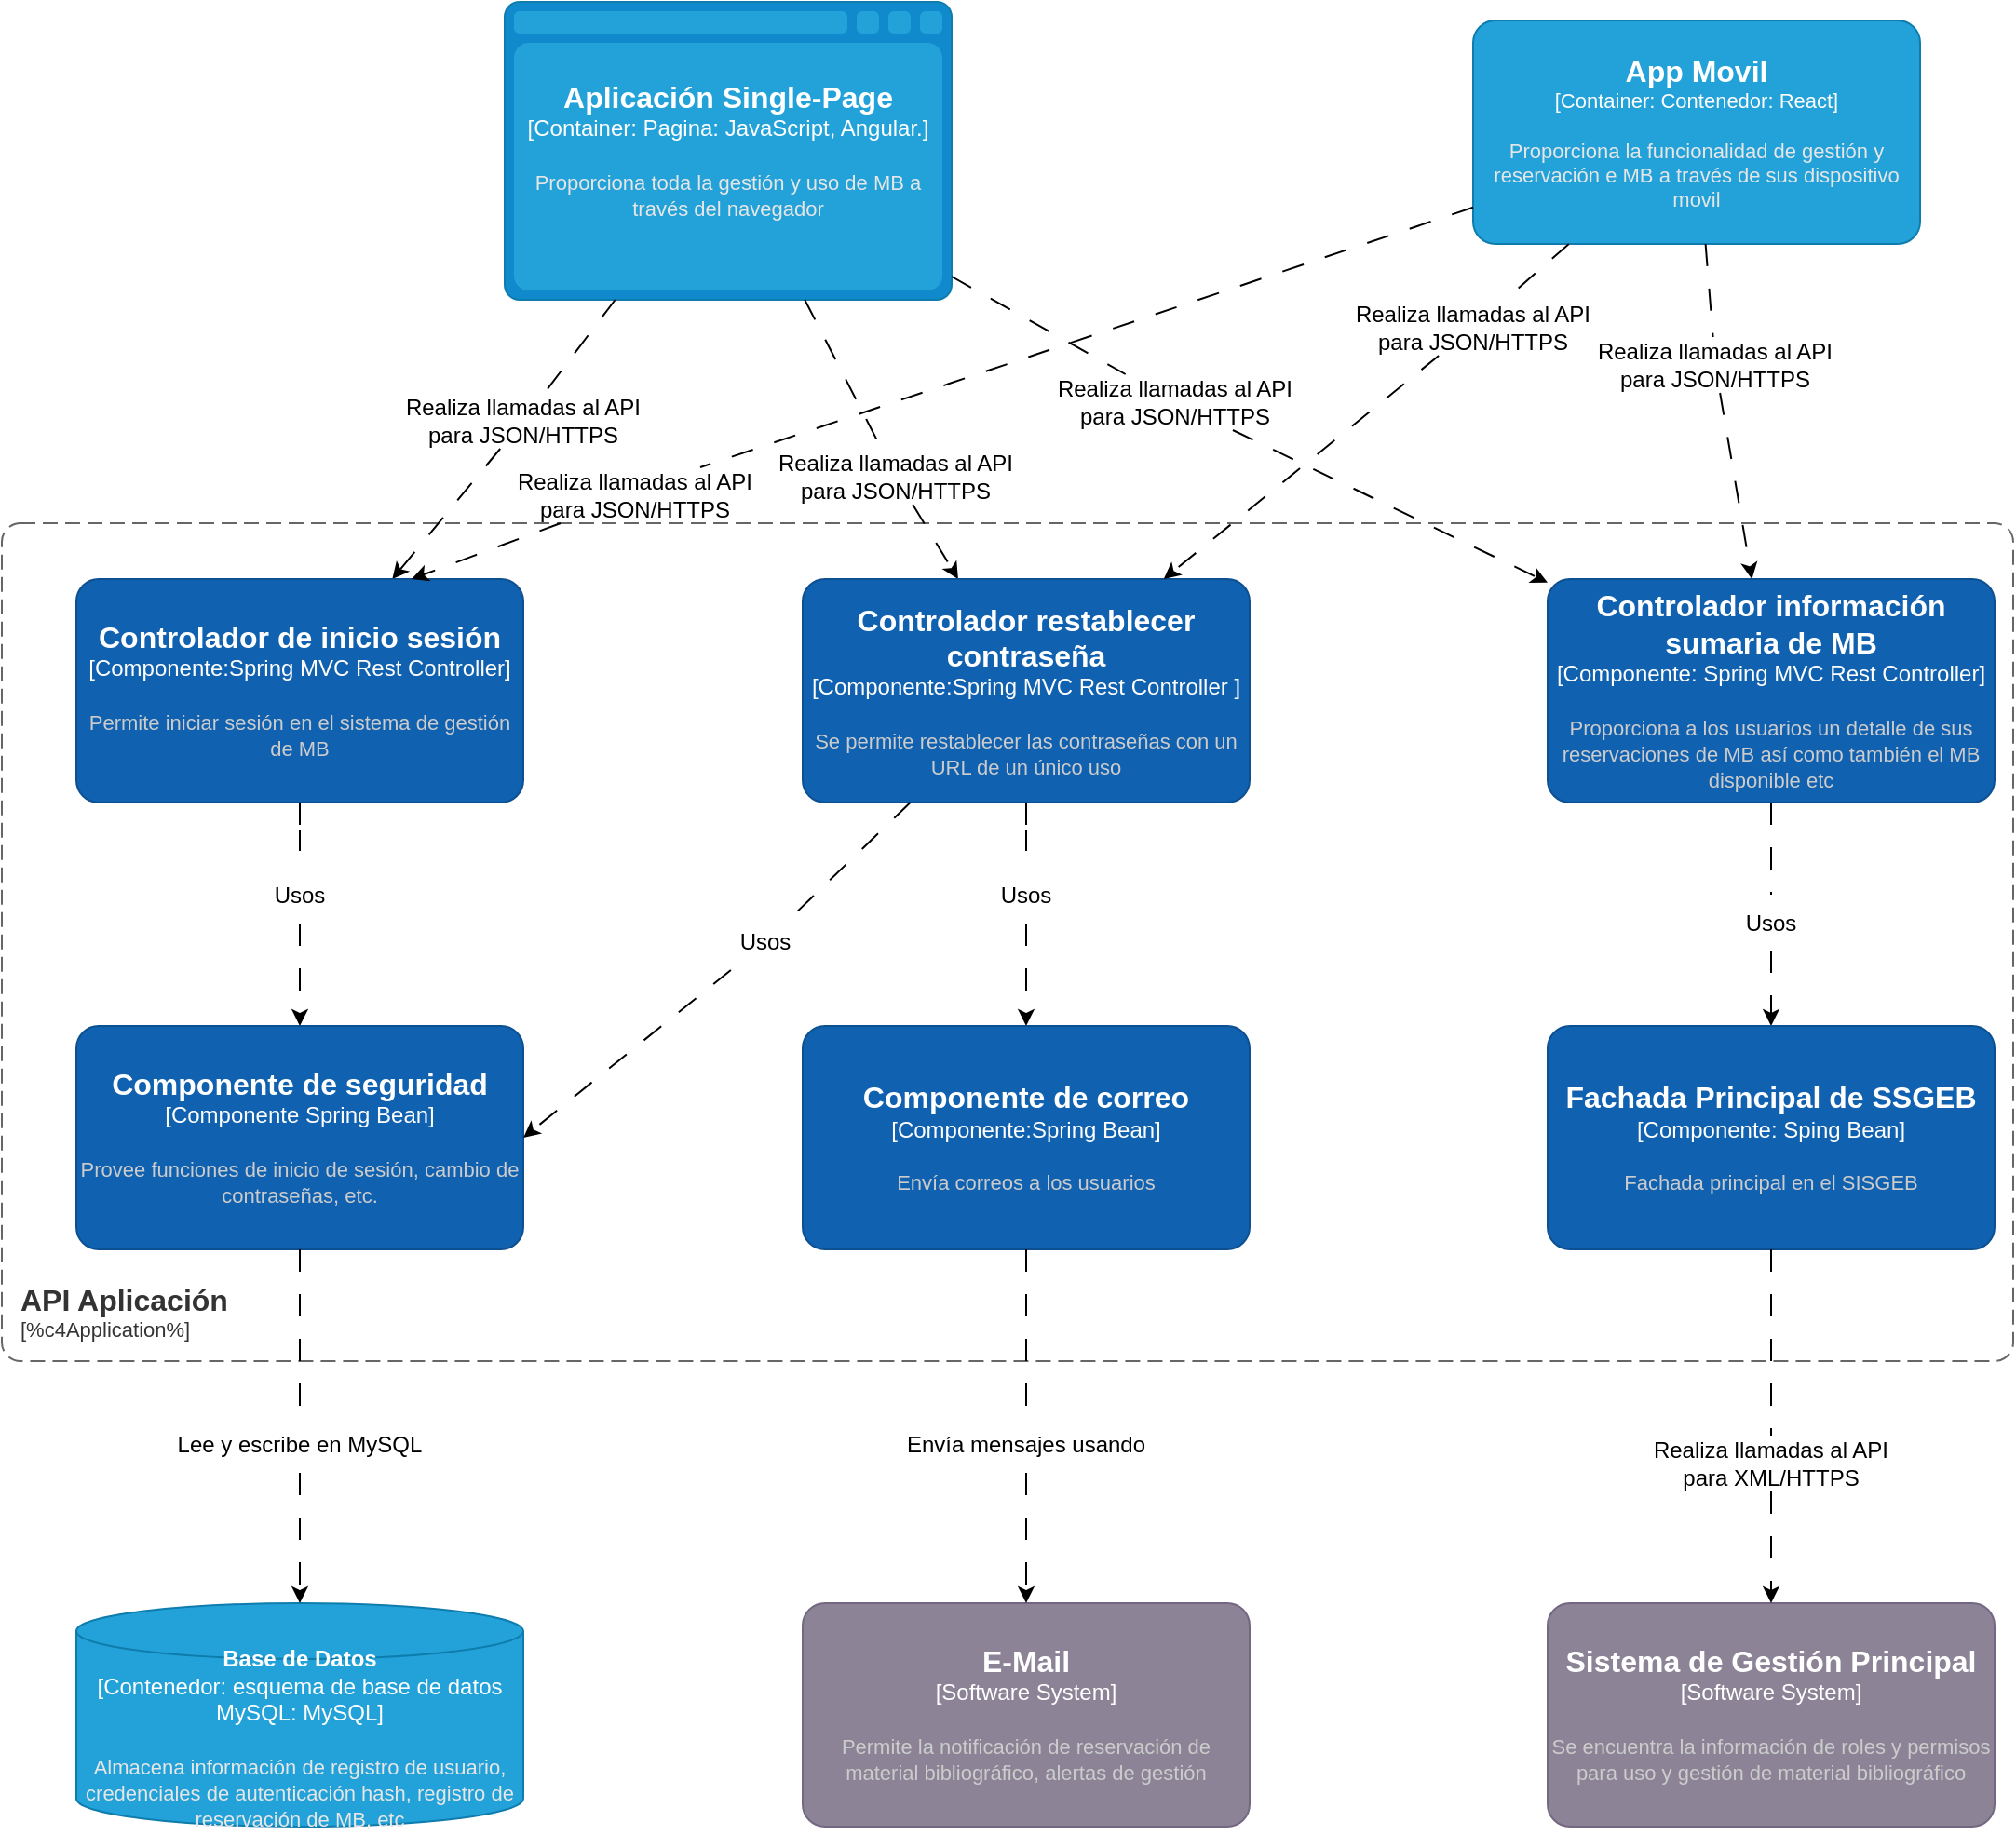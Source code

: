 <mxfile version="24.7.5">
  <diagram name="Página-1" id="Z15a9pBBhdNO8e6L7Eeq">
    <mxGraphModel dx="1257" dy="609" grid="1" gridSize="10" guides="1" tooltips="1" connect="1" arrows="1" fold="1" page="1" pageScale="1" pageWidth="1654" pageHeight="1169" math="0" shadow="0">
      <root>
        <mxCell id="0" />
        <mxCell id="1" parent="0" />
        <object placeholders="1" c4Name="API Aplicación" c4Type="Contenedor" label="&lt;font style=&quot;font-size: 16px&quot;&gt;&lt;b&gt;&lt;div style=&quot;text-align: left&quot;&gt;%c4Name%&lt;/div&gt;&lt;/b&gt;&lt;/font&gt;&lt;div style=&quot;text-align: left&quot;&gt;[%c4Application%]&lt;/div&gt;" id="6dciglApY7YEgq8CEYNH-1">
          <mxCell style="rounded=1;fontSize=11;whiteSpace=wrap;html=1;dashed=1;arcSize=20;fillColor=none;strokeColor=#666666;fontColor=#333333;labelBackgroundColor=none;align=left;verticalAlign=bottom;labelBorderColor=none;spacingTop=0;spacing=10;dashPattern=8 4;metaEdit=1;rotatable=0;perimeter=rectanglePerimeter;noLabel=0;labelPadding=0;allowArrows=0;connectable=0;expand=0;recursiveResize=0;editable=1;pointerEvents=0;absoluteArcSize=1;points=[[0.25,0,0],[0.5,0,0],[0.75,0,0],[1,0.25,0],[1,0.5,0],[1,0.75,0],[0.75,1,0],[0.5,1,0],[0.25,1,0],[0,0.75,0],[0,0.5,0],[0,0.25,0]];" vertex="1" parent="1">
            <mxGeometry x="50" y="370" width="1080" height="450" as="geometry" />
          </mxCell>
        </object>
        <mxCell id="6dciglApY7YEgq8CEYNH-21" style="rounded=0;orthogonalLoop=1;jettySize=auto;html=1;dashed=1;dashPattern=12 12;" edge="1" parent="1" source="6dciglApY7YEgq8CEYNH-40" target="6dciglApY7YEgq8CEYNH-3">
          <mxGeometry relative="1" as="geometry" />
        </mxCell>
        <mxCell id="6dciglApY7YEgq8CEYNH-22" style="rounded=0;orthogonalLoop=1;jettySize=auto;html=1;dashed=1;dashPattern=12 12;" edge="1" parent="1" source="6dciglApY7YEgq8CEYNH-42" target="6dciglApY7YEgq8CEYNH-13">
          <mxGeometry relative="1" as="geometry" />
        </mxCell>
        <mxCell id="6dciglApY7YEgq8CEYNH-23" style="rounded=0;orthogonalLoop=1;jettySize=auto;html=1;dashed=1;dashPattern=12 12;" edge="1" parent="1" source="6dciglApY7YEgq8CEYNH-46" target="6dciglApY7YEgq8CEYNH-15">
          <mxGeometry relative="1" as="geometry" />
        </mxCell>
        <object placeholders="1" c4Name="Aplicación Single-Page " c4Type="Container" c4Technology="Pagina: JavaScript, Angular." c4Description="Proporciona toda la gestión y uso de MB a través del navegador" label="&lt;font style=&quot;font-size: 16px&quot;&gt;&lt;b&gt;%c4Name%&lt;/b&gt;&lt;/font&gt;&lt;div&gt;[%c4Type%:&amp;nbsp;%c4Technology%]&lt;/div&gt;&lt;br&gt;&lt;div&gt;&lt;font style=&quot;font-size: 11px&quot;&gt;&lt;font color=&quot;#E6E6E6&quot;&gt;%c4Description%&lt;/font&gt;&lt;/div&gt;" id="6dciglApY7YEgq8CEYNH-2">
          <mxCell style="shape=mxgraph.c4.webBrowserContainer2;whiteSpace=wrap;html=1;boundedLbl=1;rounded=0;labelBackgroundColor=none;strokeColor=#118ACD;fillColor=#23A2D9;strokeColor=#118ACD;strokeColor2=#0E7DAD;fontSize=12;fontColor=#ffffff;align=center;metaEdit=1;points=[[0.5,0,0],[1,0.25,0],[1,0.5,0],[1,0.75,0],[0.5,1,0],[0,0.75,0],[0,0.5,0],[0,0.25,0]];resizable=0;" vertex="1" parent="1">
            <mxGeometry x="320" y="90" width="240" height="160" as="geometry" />
          </mxCell>
        </object>
        <object placeholders="1" c4Name="Controlador de inicio sesión" c4Type="Componente:Spring MVC Rest Controller" c4Description="Permite iniciar sesión en el sistema de gestión de MB" label="&lt;font style=&quot;font-size: 16px&quot;&gt;&lt;b&gt;%c4Name%&lt;/b&gt;&lt;/font&gt;&lt;div&gt;[%c4Type%]&lt;/div&gt;&lt;br&gt;&lt;div&gt;&lt;font style=&quot;font-size: 11px&quot;&gt;&lt;font color=&quot;#cccccc&quot;&gt;%c4Description%&lt;/font&gt;&lt;/div&gt;" id="6dciglApY7YEgq8CEYNH-3">
          <mxCell style="rounded=1;whiteSpace=wrap;html=1;labelBackgroundColor=none;fillColor=#1061B0;fontColor=#ffffff;align=center;arcSize=10;strokeColor=#0D5091;metaEdit=1;resizable=0;points=[[0.25,0,0],[0.5,0,0],[0.75,0,0],[1,0.25,0],[1,0.5,0],[1,0.75,0],[0.75,1,0],[0.5,1,0],[0.25,1,0],[0,0.75,0],[0,0.5,0],[0,0.25,0]];" vertex="1" parent="1">
            <mxGeometry x="90" y="400" width="240" height="120" as="geometry" />
          </mxCell>
        </object>
        <object placeholders="1" c4Name="Componente de seguridad" c4Type="Componente Spring Bean" c4Description="Provee funciones de inicio de sesión, cambio de contraseñas, etc." label="&lt;font style=&quot;font-size: 16px&quot;&gt;&lt;b&gt;%c4Name%&lt;/b&gt;&lt;/font&gt;&lt;div&gt;[%c4Type%]&lt;/div&gt;&lt;br&gt;&lt;div&gt;&lt;font style=&quot;font-size: 11px&quot;&gt;&lt;font color=&quot;#cccccc&quot;&gt;%c4Description%&lt;/font&gt;&lt;/div&gt;" id="6dciglApY7YEgq8CEYNH-4">
          <mxCell style="rounded=1;whiteSpace=wrap;html=1;labelBackgroundColor=none;fillColor=#1061B0;fontColor=#ffffff;align=center;arcSize=10;strokeColor=#0D5091;metaEdit=1;resizable=0;points=[[0.25,0,0],[0.5,0,0],[0.75,0,0],[1,0.25,0],[1,0.5,0],[1,0.75,0],[0.75,1,0],[0.5,1,0],[0.25,1,0],[0,0.75,0],[0,0.5,0],[0,0.25,0]];" vertex="1" parent="1">
            <mxGeometry x="90" y="640" width="240" height="120" as="geometry" />
          </mxCell>
        </object>
        <mxCell id="6dciglApY7YEgq8CEYNH-5" style="edgeStyle=orthogonalEdgeStyle;rounded=0;orthogonalLoop=1;jettySize=auto;html=1;entryX=0.5;entryY=0;entryDx=0;entryDy=0;entryPerimeter=0;dashed=1;dashPattern=12 12;" edge="1" parent="1" source="6dciglApY7YEgq8CEYNH-6" target="6dciglApY7YEgq8CEYNH-4">
          <mxGeometry relative="1" as="geometry" />
        </mxCell>
        <mxCell id="6dciglApY7YEgq8CEYNH-7" value="" style="edgeStyle=orthogonalEdgeStyle;rounded=0;orthogonalLoop=1;jettySize=auto;html=1;entryX=0.5;entryY=0;entryDx=0;entryDy=0;entryPerimeter=0;dashed=1;dashPattern=12 12;endArrow=none;endFill=0;" edge="1" parent="1" source="6dciglApY7YEgq8CEYNH-3" target="6dciglApY7YEgq8CEYNH-6">
          <mxGeometry relative="1" as="geometry">
            <mxPoint x="210" y="520" as="sourcePoint" />
            <mxPoint x="210" y="570" as="targetPoint" />
          </mxGeometry>
        </mxCell>
        <mxCell id="6dciglApY7YEgq8CEYNH-6" value="Usos" style="text;html=1;align=center;verticalAlign=middle;whiteSpace=wrap;rounded=0;" vertex="1" parent="1">
          <mxGeometry x="180" y="555" width="60" height="30" as="geometry" />
        </mxCell>
        <object placeholders="1" c4Name="Controlador restablecer contraseña" c4Type="Componente:Spring MVC Rest Controller " c4Description="Se permite restablecer las contraseñas con un URL de un único uso" label="&lt;font style=&quot;font-size: 16px&quot;&gt;&lt;b&gt;%c4Name%&lt;/b&gt;&lt;/font&gt;&lt;div&gt;[%c4Type%]&lt;/div&gt;&lt;br&gt;&lt;div&gt;&lt;font style=&quot;font-size: 11px&quot;&gt;&lt;font color=&quot;#cccccc&quot;&gt;%c4Description%&lt;/font&gt;&lt;/div&gt;" id="6dciglApY7YEgq8CEYNH-13">
          <mxCell style="rounded=1;whiteSpace=wrap;html=1;labelBackgroundColor=none;fillColor=#1061B0;fontColor=#ffffff;align=center;arcSize=10;strokeColor=#0D5091;metaEdit=1;resizable=0;points=[[0.25,0,0],[0.5,0,0],[0.75,0,0],[1,0.25,0],[1,0.5,0],[1,0.75,0],[0.75,1,0],[0.5,1,0],[0.25,1,0],[0,0.75,0],[0,0.5,0],[0,0.25,0]];" vertex="1" parent="1">
            <mxGeometry x="480" y="400" width="240" height="120" as="geometry" />
          </mxCell>
        </object>
        <object placeholders="1" c4Name="Componente de correo" c4Type="Componente:Spring Bean" c4Description="Envía correos a los usuarios" label="&lt;font style=&quot;font-size: 16px&quot;&gt;&lt;b&gt;%c4Name%&lt;/b&gt;&lt;/font&gt;&lt;div&gt;[%c4Type%]&lt;/div&gt;&lt;br&gt;&lt;div&gt;&lt;font style=&quot;font-size: 11px&quot;&gt;&lt;font color=&quot;#cccccc&quot;&gt;%c4Description%&lt;/font&gt;&lt;/div&gt;" id="6dciglApY7YEgq8CEYNH-14">
          <mxCell style="rounded=1;whiteSpace=wrap;html=1;labelBackgroundColor=none;fillColor=#1061B0;fontColor=#ffffff;align=center;arcSize=10;strokeColor=#0D5091;metaEdit=1;resizable=0;points=[[0.25,0,0],[0.5,0,0],[0.75,0,0],[1,0.25,0],[1,0.5,0],[1,0.75,0],[0.75,1,0],[0.5,1,0],[0.25,1,0],[0,0.75,0],[0,0.5,0],[0,0.25,0]];" vertex="1" parent="1">
            <mxGeometry x="480" y="640" width="240" height="120" as="geometry" />
          </mxCell>
        </object>
        <mxCell id="6dciglApY7YEgq8CEYNH-31" style="edgeStyle=orthogonalEdgeStyle;rounded=0;orthogonalLoop=1;jettySize=auto;html=1;dashed=1;dashPattern=12 12;" edge="1" parent="1" source="6dciglApY7YEgq8CEYNH-33" target="6dciglApY7YEgq8CEYNH-16">
          <mxGeometry relative="1" as="geometry" />
        </mxCell>
        <object placeholders="1" c4Name="Controlador información sumaria de MB" c4Type="Componente: Spring MVC Rest Controller" c4Description="Proporciona a los usuarios un detalle de sus reservaciones de MB así como también el MB disponible etc" label="&lt;font style=&quot;font-size: 16px&quot;&gt;&lt;b&gt;%c4Name%&lt;/b&gt;&lt;/font&gt;&lt;div&gt;[%c4Type%]&lt;/div&gt;&lt;br&gt;&lt;div&gt;&lt;font style=&quot;font-size: 11px&quot;&gt;&lt;font color=&quot;#cccccc&quot;&gt;%c4Description%&lt;/font&gt;&lt;/div&gt;" id="6dciglApY7YEgq8CEYNH-15">
          <mxCell style="rounded=1;whiteSpace=wrap;html=1;labelBackgroundColor=none;fillColor=#1061B0;fontColor=#ffffff;align=center;arcSize=10;strokeColor=#0D5091;metaEdit=1;resizable=0;points=[[0.25,0,0],[0.5,0,0],[0.75,0,0],[1,0.25,0],[1,0.5,0],[1,0.75,0],[0.75,1,0],[0.5,1,0],[0.25,1,0],[0,0.75,0],[0,0.5,0],[0,0.25,0]];" vertex="1" parent="1">
            <mxGeometry x="880" y="400" width="240" height="120" as="geometry" />
          </mxCell>
        </object>
        <object placeholders="1" c4Name="Fachada Principal de SSGEB" c4Type="Componente: Sping Bean" c4Description="Fachada principal en el SISGEB" label="&lt;font style=&quot;font-size: 16px&quot;&gt;&lt;b&gt;%c4Name%&lt;/b&gt;&lt;/font&gt;&lt;div&gt;[%c4Type%]&lt;/div&gt;&lt;br&gt;&lt;div&gt;&lt;font style=&quot;font-size: 11px&quot;&gt;&lt;font color=&quot;#cccccc&quot;&gt;%c4Description%&lt;/font&gt;&lt;/div&gt;" id="6dciglApY7YEgq8CEYNH-16">
          <mxCell style="rounded=1;whiteSpace=wrap;html=1;labelBackgroundColor=none;fillColor=#1061B0;fontColor=#ffffff;align=center;arcSize=10;strokeColor=#0D5091;metaEdit=1;resizable=0;points=[[0.25,0,0],[0.5,0,0],[0.75,0,0],[1,0.25,0],[1,0.5,0],[1,0.75,0],[0.75,1,0],[0.5,1,0],[0.25,1,0],[0,0.75,0],[0,0.5,0],[0,0.25,0]];" vertex="1" parent="1">
            <mxGeometry x="880" y="640" width="240" height="120" as="geometry" />
          </mxCell>
        </object>
        <object placeholders="1" c4Name="Base de Datos" c4Type="Contenedor: esquema de base de datos MySQL" c4Technology="MySQL" c4Description="Almacena información de registro de usuario, credenciales de autenticación hash, registro de reservación de MB, etc" label="&lt;font style=&quot;font-size: 12px&quot;&gt;&lt;b&gt;%c4Name%&lt;/b&gt;&lt;/font&gt;&lt;div&gt;[%c4Type%:&amp;nbsp;%c4Technology%]&lt;/div&gt;&lt;br&gt;&lt;div&gt;&lt;font style=&quot;font-size: 11px&quot;&gt;&lt;font color=&quot;#E6E6E6&quot;&gt;%c4Description%&lt;/font&gt;&lt;/div&gt;" id="6dciglApY7YEgq8CEYNH-17">
          <mxCell style="shape=cylinder3;size=15;whiteSpace=wrap;html=1;boundedLbl=1;rounded=0;labelBackgroundColor=none;fillColor=#23A2D9;fontSize=12;fontColor=#ffffff;align=center;strokeColor=#0E7DAD;metaEdit=1;points=[[0.5,0,0],[1,0.25,0],[1,0.5,0],[1,0.75,0],[0.5,1,0],[0,0.75,0],[0,0.5,0],[0,0.25,0]];resizable=0;" vertex="1" parent="1">
            <mxGeometry x="90" y="950" width="240" height="120" as="geometry" />
          </mxCell>
        </object>
        <object placeholders="1" c4Name="E-Mail" c4Type="Software System" c4Description="Permite la notificación de reservación de material bibliográfico, alertas de gestión " label="&lt;font style=&quot;font-size: 16px&quot;&gt;&lt;b&gt;%c4Name%&lt;/b&gt;&lt;/font&gt;&lt;div&gt;[%c4Type%]&lt;/div&gt;&lt;br&gt;&lt;div&gt;&lt;font style=&quot;font-size: 11px&quot;&gt;&lt;font color=&quot;#cccccc&quot;&gt;%c4Description%&lt;/font&gt;&lt;/div&gt;" id="6dciglApY7YEgq8CEYNH-18">
          <mxCell style="rounded=1;whiteSpace=wrap;html=1;labelBackgroundColor=none;fillColor=#8C8496;fontColor=#ffffff;align=center;arcSize=10;strokeColor=#736782;metaEdit=1;resizable=0;points=[[0.25,0,0],[0.5,0,0],[0.75,0,0],[1,0.25,0],[1,0.5,0],[1,0.75,0],[0.75,1,0],[0.5,1,0],[0.25,1,0],[0,0.75,0],[0,0.5,0],[0,0.25,0]];" vertex="1" parent="1">
            <mxGeometry x="480" y="950" width="240" height="120" as="geometry" />
          </mxCell>
        </object>
        <object placeholders="1" c4Name="Sistema de Gestión Principal" c4Type="Software System" c4Description="Se encuentra la información de roles y permisos para uso y gestión de material bibliográfico" label="&lt;font style=&quot;font-size: 16px&quot;&gt;&lt;b&gt;%c4Name%&lt;/b&gt;&lt;/font&gt;&lt;div&gt;[%c4Type%]&lt;/div&gt;&lt;br&gt;&lt;div&gt;&lt;font style=&quot;font-size: 11px&quot;&gt;&lt;font color=&quot;#cccccc&quot;&gt;%c4Description%&lt;/font&gt;&lt;/div&gt;" id="6dciglApY7YEgq8CEYNH-19">
          <mxCell style="rounded=1;whiteSpace=wrap;html=1;labelBackgroundColor=none;fillColor=#8C8496;fontColor=#ffffff;align=center;arcSize=10;strokeColor=#736782;metaEdit=1;resizable=0;points=[[0.25,0,0],[0.5,0,0],[0.75,0,0],[1,0.25,0],[1,0.5,0],[1,0.75,0],[0.75,1,0],[0.5,1,0],[0.25,1,0],[0,0.75,0],[0,0.5,0],[0,0.25,0]];" vertex="1" parent="1">
            <mxGeometry x="880" y="950" width="240" height="120" as="geometry" />
          </mxCell>
        </object>
        <mxCell id="6dciglApY7YEgq8CEYNH-25" style="rounded=0;orthogonalLoop=1;jettySize=auto;html=1;dashed=1;dashPattern=12 12;" edge="1" parent="1" source="6dciglApY7YEgq8CEYNH-48" target="6dciglApY7YEgq8CEYNH-13">
          <mxGeometry relative="1" as="geometry" />
        </mxCell>
        <mxCell id="6dciglApY7YEgq8CEYNH-26" style="rounded=0;orthogonalLoop=1;jettySize=auto;html=1;dashed=1;dashPattern=12 12;" edge="1" parent="1" source="6dciglApY7YEgq8CEYNH-50" target="6dciglApY7YEgq8CEYNH-15">
          <mxGeometry relative="1" as="geometry" />
        </mxCell>
        <object placeholders="1" c4Name="App Movil" c4Type="Container" c4Technology="Contenedor: React" c4Description="Proporciona la funcionalidad de gestión y reservación e MB a través de sus dispositivo movil" label="&lt;font style=&quot;font-size: 16px&quot;&gt;&lt;b&gt;%c4Name%&lt;/b&gt;&lt;/font&gt;&lt;div&gt;[%c4Type%: %c4Technology%]&lt;/div&gt;&lt;br&gt;&lt;div&gt;&lt;font style=&quot;font-size: 11px&quot;&gt;&lt;font color=&quot;#E6E6E6&quot;&gt;%c4Description%&lt;/font&gt;&lt;/div&gt;" id="6dciglApY7YEgq8CEYNH-20">
          <mxCell style="rounded=1;whiteSpace=wrap;html=1;fontSize=11;labelBackgroundColor=none;fillColor=#23A2D9;fontColor=#ffffff;align=center;arcSize=10;strokeColor=#0E7DAD;metaEdit=1;resizable=0;points=[[0.25,0,0],[0.5,0,0],[0.75,0,0],[1,0.25,0],[1,0.5,0],[1,0.75,0],[0.75,1,0],[0.5,1,0],[0.25,1,0],[0,0.75,0],[0,0.5,0],[0,0.25,0]];" vertex="1" parent="1">
            <mxGeometry x="840" y="100" width="240" height="120" as="geometry" />
          </mxCell>
        </object>
        <mxCell id="6dciglApY7YEgq8CEYNH-24" style="rounded=0;orthogonalLoop=1;jettySize=auto;html=1;entryX=0.75;entryY=0;entryDx=0;entryDy=0;entryPerimeter=0;dashed=1;dashPattern=12 12;" edge="1" parent="1" source="6dciglApY7YEgq8CEYNH-44" target="6dciglApY7YEgq8CEYNH-3">
          <mxGeometry relative="1" as="geometry" />
        </mxCell>
        <mxCell id="6dciglApY7YEgq8CEYNH-27" style="rounded=0;orthogonalLoop=1;jettySize=auto;html=1;entryX=1;entryY=0.5;entryDx=0;entryDy=0;entryPerimeter=0;dashed=1;dashPattern=12 12;" edge="1" parent="1" source="6dciglApY7YEgq8CEYNH-38" target="6dciglApY7YEgq8CEYNH-4">
          <mxGeometry relative="1" as="geometry" />
        </mxCell>
        <mxCell id="6dciglApY7YEgq8CEYNH-28" style="rounded=0;orthogonalLoop=1;jettySize=auto;html=1;entryX=0.5;entryY=0;entryDx=0;entryDy=0;entryPerimeter=0;dashed=1;dashPattern=12 12;" edge="1" parent="1" source="6dciglApY7YEgq8CEYNH-57" target="6dciglApY7YEgq8CEYNH-17">
          <mxGeometry relative="1" as="geometry" />
        </mxCell>
        <mxCell id="6dciglApY7YEgq8CEYNH-29" style="edgeStyle=orthogonalEdgeStyle;rounded=0;orthogonalLoop=1;jettySize=auto;html=1;entryX=0.5;entryY=0;entryDx=0;entryDy=0;entryPerimeter=0;dashed=1;dashPattern=12 12;" edge="1" parent="1" source="6dciglApY7YEgq8CEYNH-36" target="6dciglApY7YEgq8CEYNH-14">
          <mxGeometry relative="1" as="geometry" />
        </mxCell>
        <mxCell id="6dciglApY7YEgq8CEYNH-30" style="rounded=0;orthogonalLoop=1;jettySize=auto;html=1;entryX=0.5;entryY=0;entryDx=0;entryDy=0;entryPerimeter=0;dashed=1;dashPattern=12 12;" edge="1" parent="1" source="6dciglApY7YEgq8CEYNH-55" target="6dciglApY7YEgq8CEYNH-18">
          <mxGeometry relative="1" as="geometry" />
        </mxCell>
        <mxCell id="6dciglApY7YEgq8CEYNH-32" style="rounded=0;orthogonalLoop=1;jettySize=auto;html=1;dashed=1;dashPattern=12 12;entryX=0.5;entryY=0;entryDx=0;entryDy=0;entryPerimeter=0;" edge="1" parent="1" source="6dciglApY7YEgq8CEYNH-53" target="6dciglApY7YEgq8CEYNH-19">
          <mxGeometry relative="1" as="geometry">
            <mxPoint x="1020" y="950" as="targetPoint" />
          </mxGeometry>
        </mxCell>
        <mxCell id="6dciglApY7YEgq8CEYNH-35" value="" style="edgeStyle=orthogonalEdgeStyle;rounded=0;orthogonalLoop=1;jettySize=auto;html=1;dashed=1;dashPattern=12 12;endArrow=none;endFill=0;" edge="1" parent="1" source="6dciglApY7YEgq8CEYNH-15" target="6dciglApY7YEgq8CEYNH-33">
          <mxGeometry relative="1" as="geometry">
            <mxPoint x="1000" y="520" as="sourcePoint" />
            <mxPoint x="1000" y="640" as="targetPoint" />
          </mxGeometry>
        </mxCell>
        <mxCell id="6dciglApY7YEgq8CEYNH-33" value="Usos" style="text;html=1;align=center;verticalAlign=middle;whiteSpace=wrap;rounded=0;" vertex="1" parent="1">
          <mxGeometry x="970" y="569.5" width="60" height="30" as="geometry" />
        </mxCell>
        <mxCell id="6dciglApY7YEgq8CEYNH-37" value="" style="edgeStyle=orthogonalEdgeStyle;rounded=0;orthogonalLoop=1;jettySize=auto;html=1;entryX=0.5;entryY=0;entryDx=0;entryDy=0;entryPerimeter=0;dashed=1;dashPattern=12 12;endArrow=none;endFill=0;" edge="1" parent="1" source="6dciglApY7YEgq8CEYNH-13" target="6dciglApY7YEgq8CEYNH-36">
          <mxGeometry relative="1" as="geometry">
            <mxPoint x="600" y="520" as="sourcePoint" />
            <mxPoint x="600" y="640" as="targetPoint" />
          </mxGeometry>
        </mxCell>
        <mxCell id="6dciglApY7YEgq8CEYNH-36" value="Usos" style="text;html=1;align=center;verticalAlign=middle;whiteSpace=wrap;rounded=0;" vertex="1" parent="1">
          <mxGeometry x="570" y="555" width="60" height="30" as="geometry" />
        </mxCell>
        <mxCell id="6dciglApY7YEgq8CEYNH-39" value="" style="rounded=0;orthogonalLoop=1;jettySize=auto;html=1;dashed=1;dashPattern=12 12;endArrow=none;endFill=0;" edge="1" parent="1" source="6dciglApY7YEgq8CEYNH-13" target="6dciglApY7YEgq8CEYNH-38">
          <mxGeometry relative="1" as="geometry">
            <mxPoint x="533" y="520" as="sourcePoint" />
            <mxPoint x="330" y="700" as="targetPoint" />
          </mxGeometry>
        </mxCell>
        <mxCell id="6dciglApY7YEgq8CEYNH-38" value="Usos" style="text;html=1;align=center;verticalAlign=middle;whiteSpace=wrap;rounded=0;" vertex="1" parent="1">
          <mxGeometry x="430" y="580" width="60" height="30" as="geometry" />
        </mxCell>
        <mxCell id="6dciglApY7YEgq8CEYNH-41" value="" style="rounded=0;orthogonalLoop=1;jettySize=auto;html=1;dashed=1;dashPattern=12 12;endArrow=none;endFill=0;" edge="1" parent="1" source="6dciglApY7YEgq8CEYNH-2" target="6dciglApY7YEgq8CEYNH-40">
          <mxGeometry relative="1" as="geometry">
            <mxPoint x="377" y="250" as="sourcePoint" />
            <mxPoint x="258" y="400" as="targetPoint" />
          </mxGeometry>
        </mxCell>
        <mxCell id="6dciglApY7YEgq8CEYNH-40" value="Realiza llamadas al API para JSON/HTTPS" style="text;html=1;align=center;verticalAlign=middle;whiteSpace=wrap;rounded=0;" vertex="1" parent="1">
          <mxGeometry x="260" y="300" width="140" height="30" as="geometry" />
        </mxCell>
        <mxCell id="6dciglApY7YEgq8CEYNH-43" value="" style="rounded=0;orthogonalLoop=1;jettySize=auto;html=1;dashed=1;dashPattern=12 12;endArrow=none;endFill=0;" edge="1" parent="1" source="6dciglApY7YEgq8CEYNH-2" target="6dciglApY7YEgq8CEYNH-42">
          <mxGeometry relative="1" as="geometry">
            <mxPoint x="484" y="250" as="sourcePoint" />
            <mxPoint x="567" y="400" as="targetPoint" />
          </mxGeometry>
        </mxCell>
        <mxCell id="6dciglApY7YEgq8CEYNH-42" value="Realiza llamadas al API para JSON/HTTPS" style="text;html=1;align=center;verticalAlign=middle;whiteSpace=wrap;rounded=0;" vertex="1" parent="1">
          <mxGeometry x="460" y="330" width="140" height="30" as="geometry" />
        </mxCell>
        <mxCell id="6dciglApY7YEgq8CEYNH-45" value="" style="rounded=0;orthogonalLoop=1;jettySize=auto;html=1;entryX=0.75;entryY=0;entryDx=0;entryDy=0;entryPerimeter=0;dashed=1;dashPattern=12 12;endArrow=none;endFill=0;" edge="1" parent="1" source="6dciglApY7YEgq8CEYNH-20" target="6dciglApY7YEgq8CEYNH-44">
          <mxGeometry relative="1" as="geometry">
            <mxPoint x="840" y="202" as="sourcePoint" />
            <mxPoint x="270" y="400" as="targetPoint" />
          </mxGeometry>
        </mxCell>
        <mxCell id="6dciglApY7YEgq8CEYNH-44" value="Realiza llamadas al API para JSON/HTTPS" style="text;html=1;align=center;verticalAlign=middle;whiteSpace=wrap;rounded=0;" vertex="1" parent="1">
          <mxGeometry x="320" y="340" width="140" height="30" as="geometry" />
        </mxCell>
        <mxCell id="6dciglApY7YEgq8CEYNH-47" value="" style="rounded=0;orthogonalLoop=1;jettySize=auto;html=1;dashed=1;dashPattern=12 12;endArrow=none;endFill=0;" edge="1" parent="1" source="6dciglApY7YEgq8CEYNH-2" target="6dciglApY7YEgq8CEYNH-46">
          <mxGeometry relative="1" as="geometry">
            <mxPoint x="560" y="232" as="sourcePoint" />
            <mxPoint x="884" y="400" as="targetPoint" />
          </mxGeometry>
        </mxCell>
        <mxCell id="6dciglApY7YEgq8CEYNH-46" value="Realiza llamadas al API para JSON/HTTPS" style="text;html=1;align=center;verticalAlign=middle;whiteSpace=wrap;rounded=0;" vertex="1" parent="1">
          <mxGeometry x="610" y="290" width="140" height="30" as="geometry" />
        </mxCell>
        <mxCell id="6dciglApY7YEgq8CEYNH-49" value="" style="rounded=0;orthogonalLoop=1;jettySize=auto;html=1;dashed=1;dashPattern=12 12;endArrow=none;endFill=0;" edge="1" parent="1" source="6dciglApY7YEgq8CEYNH-20" target="6dciglApY7YEgq8CEYNH-48">
          <mxGeometry relative="1" as="geometry">
            <mxPoint x="888" y="220" as="sourcePoint" />
            <mxPoint x="672" y="400" as="targetPoint" />
          </mxGeometry>
        </mxCell>
        <mxCell id="6dciglApY7YEgq8CEYNH-48" value="Realiza llamadas al API para JSON/HTTPS" style="text;html=1;align=center;verticalAlign=middle;whiteSpace=wrap;rounded=0;" vertex="1" parent="1">
          <mxGeometry x="770" y="250" width="140" height="30" as="geometry" />
        </mxCell>
        <mxCell id="6dciglApY7YEgq8CEYNH-51" value="" style="rounded=0;orthogonalLoop=1;jettySize=auto;html=1;dashed=1;dashPattern=12 12;endArrow=none;endFill=0;" edge="1" parent="1" source="6dciglApY7YEgq8CEYNH-20" target="6dciglApY7YEgq8CEYNH-50">
          <mxGeometry relative="1" as="geometry">
            <mxPoint x="968" y="220" as="sourcePoint" />
            <mxPoint x="992" y="400" as="targetPoint" />
          </mxGeometry>
        </mxCell>
        <mxCell id="6dciglApY7YEgq8CEYNH-50" value="Realiza llamadas al API para JSON/HTTPS" style="text;html=1;align=center;verticalAlign=middle;whiteSpace=wrap;rounded=0;" vertex="1" parent="1">
          <mxGeometry x="900" y="270" width="140" height="30" as="geometry" />
        </mxCell>
        <mxCell id="6dciglApY7YEgq8CEYNH-54" value="" style="rounded=0;orthogonalLoop=1;jettySize=auto;html=1;dashed=1;dashPattern=12 12;endArrow=none;endFill=0;" edge="1" parent="1" source="6dciglApY7YEgq8CEYNH-16" target="6dciglApY7YEgq8CEYNH-53">
          <mxGeometry relative="1" as="geometry">
            <mxPoint x="1000" y="760" as="sourcePoint" />
            <mxPoint x="1000" y="950" as="targetPoint" />
          </mxGeometry>
        </mxCell>
        <mxCell id="6dciglApY7YEgq8CEYNH-53" value="Realiza llamadas al API para XML/HTTPS" style="text;html=1;align=center;verticalAlign=middle;whiteSpace=wrap;rounded=0;" vertex="1" parent="1">
          <mxGeometry x="930" y="860" width="140" height="30" as="geometry" />
        </mxCell>
        <mxCell id="6dciglApY7YEgq8CEYNH-56" value="" style="rounded=0;orthogonalLoop=1;jettySize=auto;html=1;entryX=0.5;entryY=0;entryDx=0;entryDy=0;entryPerimeter=0;dashed=1;dashPattern=12 12;endArrow=none;endFill=0;" edge="1" parent="1" source="6dciglApY7YEgq8CEYNH-14" target="6dciglApY7YEgq8CEYNH-55">
          <mxGeometry relative="1" as="geometry">
            <mxPoint x="600" y="760" as="sourcePoint" />
            <mxPoint x="600" y="950" as="targetPoint" />
          </mxGeometry>
        </mxCell>
        <mxCell id="6dciglApY7YEgq8CEYNH-55" value="Envía mensajes usando" style="text;html=1;align=center;verticalAlign=middle;whiteSpace=wrap;rounded=0;" vertex="1" parent="1">
          <mxGeometry x="530" y="850" width="140" height="30" as="geometry" />
        </mxCell>
        <mxCell id="6dciglApY7YEgq8CEYNH-58" value="" style="rounded=0;orthogonalLoop=1;jettySize=auto;html=1;entryX=0.5;entryY=0;entryDx=0;entryDy=0;entryPerimeter=0;dashed=1;dashPattern=12 12;endArrow=none;endFill=0;" edge="1" parent="1" source="6dciglApY7YEgq8CEYNH-4" target="6dciglApY7YEgq8CEYNH-57">
          <mxGeometry relative="1" as="geometry">
            <mxPoint x="210" y="760" as="sourcePoint" />
            <mxPoint x="210" y="950" as="targetPoint" />
          </mxGeometry>
        </mxCell>
        <mxCell id="6dciglApY7YEgq8CEYNH-57" value="Lee y escribe en MySQL" style="text;html=1;align=center;verticalAlign=middle;whiteSpace=wrap;rounded=0;" vertex="1" parent="1">
          <mxGeometry x="140" y="850" width="140" height="30" as="geometry" />
        </mxCell>
      </root>
    </mxGraphModel>
  </diagram>
</mxfile>
